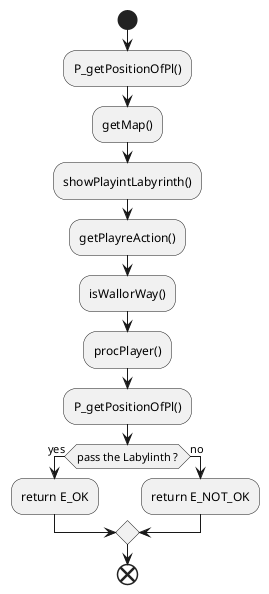 @startuml

start

    :P_getPositionOfPl();
    :getMap();

    :showPlayintLabyrinth();

    :getPlayreAction();

    :isWallorWay();

    :procPlayer();

    :P_getPositionOfPl();
    if (pass the Labylinth ?) then (yes)
        :return E_OK; 
    else (no)
        :return E_NOT_OK;
        
    endif

end

@enduml